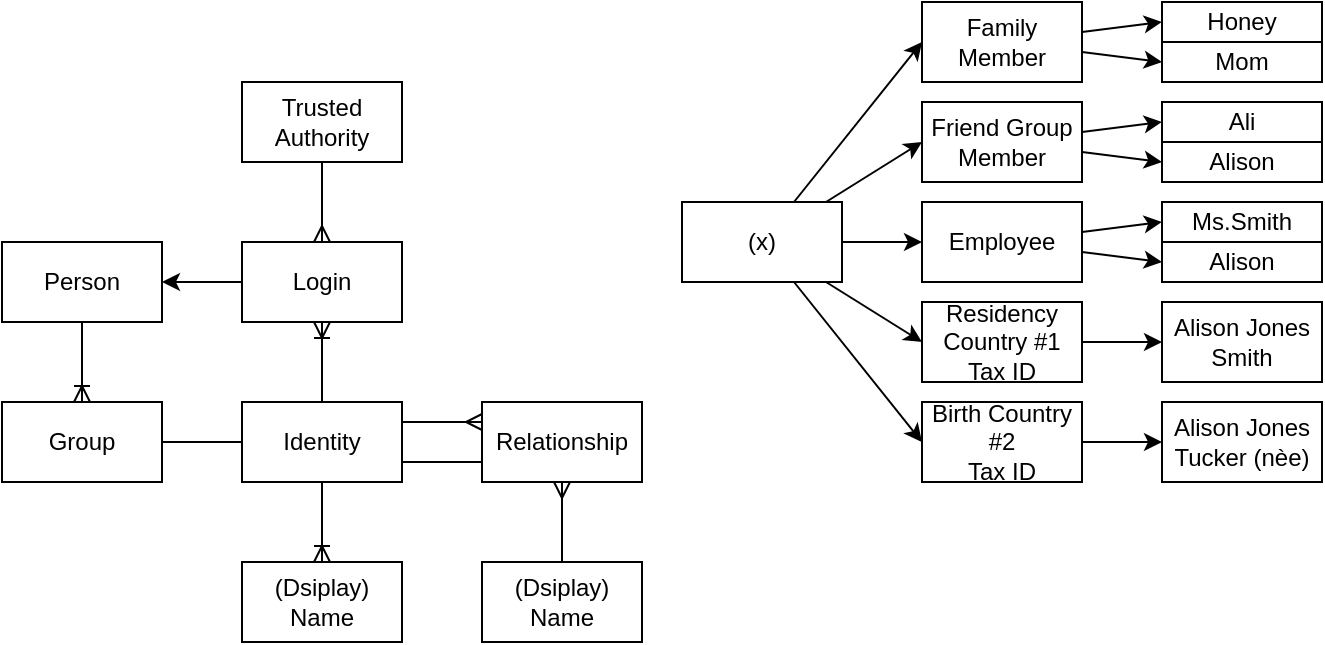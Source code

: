 <mxfile version="17.5.0" type="google"><diagram id="Hl_B_eWzDVoP7fu7mSbE" name="Person,Identy,Name"><mxGraphModel grid="1" page="1" gridSize="10" guides="1" tooltips="1" connect="1" arrows="1" fold="1" pageScale="1" pageWidth="827" pageHeight="1169" math="0" shadow="0"><root><mxCell id="0"/><mxCell id="1" parent="0"/><mxCell id="7DQxe7Q1A8mzyWEeNvP--5" style="edgeStyle=orthogonalEdgeStyle;rounded=0;orthogonalLoop=1;jettySize=auto;html=1;endArrow=ERoneToMany;endFill=0;" edge="1" parent="1" source="7DQxe7Q1A8mzyWEeNvP--1" target="7DQxe7Q1A8mzyWEeNvP--37"><mxGeometry relative="1" as="geometry"/></mxCell><mxCell id="7DQxe7Q1A8mzyWEeNvP--42" style="edgeStyle=none;rounded=0;orthogonalLoop=1;jettySize=auto;html=1;entryX=0;entryY=0.25;entryDx=0;entryDy=0;endArrow=ERmany;endFill=0;exitX=1;exitY=0.25;exitDx=0;exitDy=0;" edge="1" parent="1" source="7DQxe7Q1A8mzyWEeNvP--2" target="7DQxe7Q1A8mzyWEeNvP--34"><mxGeometry relative="1" as="geometry"/></mxCell><mxCell id="7DQxe7Q1A8mzyWEeNvP--1" value="Person" style="rounded=0;whiteSpace=wrap;html=1;" vertex="1" parent="1"><mxGeometry x="120" y="240" width="80" height="40" as="geometry"/></mxCell><mxCell id="7DQxe7Q1A8mzyWEeNvP--6" style="edgeStyle=orthogonalEdgeStyle;rounded=0;orthogonalLoop=1;jettySize=auto;html=1;entryX=0.5;entryY=0;entryDx=0;entryDy=0;endArrow=ERoneToMany;endFill=0;" edge="1" parent="1" source="7DQxe7Q1A8mzyWEeNvP--2" target="7DQxe7Q1A8mzyWEeNvP--3"><mxGeometry relative="1" as="geometry"/></mxCell><mxCell id="7DQxe7Q1A8mzyWEeNvP--7" style="edgeStyle=orthogonalEdgeStyle;rounded=0;orthogonalLoop=1;jettySize=auto;html=1;entryX=0.5;entryY=1;entryDx=0;entryDy=0;endArrow=ERoneToMany;endFill=0;" edge="1" parent="1" source="7DQxe7Q1A8mzyWEeNvP--2" target="7DQxe7Q1A8mzyWEeNvP--4"><mxGeometry relative="1" as="geometry"/></mxCell><mxCell id="7DQxe7Q1A8mzyWEeNvP--46" style="edgeStyle=none;rounded=0;orthogonalLoop=1;jettySize=auto;html=1;entryX=1;entryY=0.5;entryDx=0;entryDy=0;endArrow=none;endFill=0;exitX=0;exitY=0.5;exitDx=0;exitDy=0;" edge="1" parent="1" source="7DQxe7Q1A8mzyWEeNvP--2" target="7DQxe7Q1A8mzyWEeNvP--37"><mxGeometry relative="1" as="geometry"/></mxCell><mxCell id="7DQxe7Q1A8mzyWEeNvP--2" value="Identity" style="rounded=0;whiteSpace=wrap;html=1;" vertex="1" parent="1"><mxGeometry x="240" y="320" width="80" height="40" as="geometry"/></mxCell><mxCell id="7DQxe7Q1A8mzyWEeNvP--40" style="edgeStyle=none;rounded=0;orthogonalLoop=1;jettySize=auto;html=1;entryX=0.5;entryY=1;entryDx=0;entryDy=0;endArrow=ERmany;endFill=0;exitX=0.5;exitY=0;exitDx=0;exitDy=0;" edge="1" parent="1" source="7DQxe7Q1A8mzyWEeNvP--44" target="7DQxe7Q1A8mzyWEeNvP--34"><mxGeometry relative="1" as="geometry"/></mxCell><mxCell id="7DQxe7Q1A8mzyWEeNvP--3" value="(Dsiplay) Name" style="rounded=0;whiteSpace=wrap;html=1;" vertex="1" parent="1"><mxGeometry x="240" y="400" width="80" height="40" as="geometry"/></mxCell><mxCell id="7DQxe7Q1A8mzyWEeNvP--52" style="edgeStyle=none;rounded=0;orthogonalLoop=1;jettySize=auto;html=1;entryX=1;entryY=0.5;entryDx=0;entryDy=0;endArrow=classic;endFill=1;" edge="1" parent="1" source="7DQxe7Q1A8mzyWEeNvP--4" target="7DQxe7Q1A8mzyWEeNvP--1"><mxGeometry relative="1" as="geometry"/></mxCell><mxCell id="7DQxe7Q1A8mzyWEeNvP--4" value="Login" style="rounded=0;whiteSpace=wrap;html=1;" vertex="1" parent="1"><mxGeometry x="240" y="240" width="80" height="40" as="geometry"/></mxCell><mxCell id="7DQxe7Q1A8mzyWEeNvP--11" style="edgeStyle=orthogonalEdgeStyle;rounded=0;orthogonalLoop=1;jettySize=auto;html=1;entryX=0.5;entryY=0;entryDx=0;entryDy=0;endArrow=ERmany;endFill=0;" edge="1" parent="1" source="7DQxe7Q1A8mzyWEeNvP--8" target="7DQxe7Q1A8mzyWEeNvP--4"><mxGeometry relative="1" as="geometry"/></mxCell><mxCell id="7DQxe7Q1A8mzyWEeNvP--8" value="Trusted Authority" style="rounded=0;whiteSpace=wrap;html=1;" vertex="1" parent="1"><mxGeometry x="240" y="160" width="80" height="40" as="geometry"/></mxCell><mxCell id="7DQxe7Q1A8mzyWEeNvP--12" value="Honey" style="rounded=0;whiteSpace=wrap;html=1;" vertex="1" parent="1"><mxGeometry x="700" y="120" width="80" height="20" as="geometry"/></mxCell><mxCell id="7DQxe7Q1A8mzyWEeNvP--13" value="Mom" style="rounded=0;whiteSpace=wrap;html=1;" vertex="1" parent="1"><mxGeometry x="700" y="140" width="80" height="20" as="geometry"/></mxCell><mxCell id="7DQxe7Q1A8mzyWEeNvP--18" style="rounded=0;orthogonalLoop=1;jettySize=auto;html=1;entryX=0;entryY=0.5;entryDx=0;entryDy=0;endArrow=classic;endFill=1;" edge="1" parent="1" source="7DQxe7Q1A8mzyWEeNvP--14" target="7DQxe7Q1A8mzyWEeNvP--12"><mxGeometry relative="1" as="geometry"/></mxCell><mxCell id="7DQxe7Q1A8mzyWEeNvP--19" style="edgeStyle=none;rounded=0;orthogonalLoop=1;jettySize=auto;html=1;entryX=0;entryY=0.5;entryDx=0;entryDy=0;endArrow=classic;endFill=1;" edge="1" parent="1" source="7DQxe7Q1A8mzyWEeNvP--14" target="7DQxe7Q1A8mzyWEeNvP--13"><mxGeometry relative="1" as="geometry"/></mxCell><mxCell id="7DQxe7Q1A8mzyWEeNvP--14" value="Family Member" style="rounded=0;whiteSpace=wrap;html=1;" vertex="1" parent="1"><mxGeometry x="580" y="120" width="80" height="40" as="geometry"/></mxCell><mxCell id="7DQxe7Q1A8mzyWEeNvP--20" style="edgeStyle=none;rounded=0;orthogonalLoop=1;jettySize=auto;html=1;entryX=0;entryY=0.5;entryDx=0;entryDy=0;endArrow=classic;endFill=1;" edge="1" parent="1" source="7DQxe7Q1A8mzyWEeNvP--15" target="7DQxe7Q1A8mzyWEeNvP--16"><mxGeometry relative="1" as="geometry"/></mxCell><mxCell id="7DQxe7Q1A8mzyWEeNvP--21" style="edgeStyle=none;rounded=0;orthogonalLoop=1;jettySize=auto;html=1;entryX=0;entryY=0.5;entryDx=0;entryDy=0;endArrow=classic;endFill=1;" edge="1" parent="1" source="7DQxe7Q1A8mzyWEeNvP--15" target="7DQxe7Q1A8mzyWEeNvP--17"><mxGeometry relative="1" as="geometry"/></mxCell><mxCell id="7DQxe7Q1A8mzyWEeNvP--15" value="Employee" style="rounded=0;whiteSpace=wrap;html=1;" vertex="1" parent="1"><mxGeometry x="580" y="220" width="80" height="40" as="geometry"/></mxCell><mxCell id="7DQxe7Q1A8mzyWEeNvP--16" value="Ms.Smith" style="rounded=0;whiteSpace=wrap;html=1;" vertex="1" parent="1"><mxGeometry x="700" y="220" width="80" height="20" as="geometry"/></mxCell><mxCell id="7DQxe7Q1A8mzyWEeNvP--17" value="Alison" style="rounded=0;whiteSpace=wrap;html=1;" vertex="1" parent="1"><mxGeometry x="700" y="240" width="80" height="20" as="geometry"/></mxCell><mxCell id="7DQxe7Q1A8mzyWEeNvP--22" style="edgeStyle=none;rounded=0;orthogonalLoop=1;jettySize=auto;html=1;entryX=0;entryY=0.5;entryDx=0;entryDy=0;endArrow=classic;endFill=1;" edge="1" parent="1" source="7DQxe7Q1A8mzyWEeNvP--24" target="7DQxe7Q1A8mzyWEeNvP--25"><mxGeometry relative="1" as="geometry"/></mxCell><mxCell id="7DQxe7Q1A8mzyWEeNvP--23" style="edgeStyle=none;rounded=0;orthogonalLoop=1;jettySize=auto;html=1;entryX=0;entryY=0.5;entryDx=0;entryDy=0;endArrow=classic;endFill=1;" edge="1" parent="1" source="7DQxe7Q1A8mzyWEeNvP--24" target="7DQxe7Q1A8mzyWEeNvP--26"><mxGeometry relative="1" as="geometry"/></mxCell><mxCell id="7DQxe7Q1A8mzyWEeNvP--24" value="Friend Group Member" style="rounded=0;whiteSpace=wrap;html=1;" vertex="1" parent="1"><mxGeometry x="580" y="170" width="80" height="40" as="geometry"/></mxCell><mxCell id="7DQxe7Q1A8mzyWEeNvP--25" value="Ali" style="rounded=0;whiteSpace=wrap;html=1;" vertex="1" parent="1"><mxGeometry x="700" y="170" width="80" height="20" as="geometry"/></mxCell><mxCell id="7DQxe7Q1A8mzyWEeNvP--26" value="Alison" style="rounded=0;whiteSpace=wrap;html=1;" vertex="1" parent="1"><mxGeometry x="700" y="190" width="80" height="20" as="geometry"/></mxCell><mxCell id="7DQxe7Q1A8mzyWEeNvP--47" style="edgeStyle=none;rounded=0;orthogonalLoop=1;jettySize=auto;html=1;entryX=0;entryY=0.5;entryDx=0;entryDy=0;endArrow=classic;endFill=1;" edge="1" parent="1" source="7DQxe7Q1A8mzyWEeNvP--27" target="7DQxe7Q1A8mzyWEeNvP--15"><mxGeometry relative="1" as="geometry"/></mxCell><mxCell id="7DQxe7Q1A8mzyWEeNvP--48" style="edgeStyle=none;rounded=0;orthogonalLoop=1;jettySize=auto;html=1;entryX=0;entryY=0.5;entryDx=0;entryDy=0;endArrow=classic;endFill=1;" edge="1" parent="1" source="7DQxe7Q1A8mzyWEeNvP--27" target="7DQxe7Q1A8mzyWEeNvP--28"><mxGeometry relative="1" as="geometry"/></mxCell><mxCell id="7DQxe7Q1A8mzyWEeNvP--49" style="edgeStyle=none;rounded=0;orthogonalLoop=1;jettySize=auto;html=1;entryX=0;entryY=0.5;entryDx=0;entryDy=0;endArrow=classic;endFill=1;" edge="1" parent="1" source="7DQxe7Q1A8mzyWEeNvP--27" target="7DQxe7Q1A8mzyWEeNvP--31"><mxGeometry relative="1" as="geometry"/></mxCell><mxCell id="7DQxe7Q1A8mzyWEeNvP--50" style="edgeStyle=none;rounded=0;orthogonalLoop=1;jettySize=auto;html=1;entryX=0;entryY=0.5;entryDx=0;entryDy=0;endArrow=classic;endFill=1;" edge="1" parent="1" source="7DQxe7Q1A8mzyWEeNvP--27" target="7DQxe7Q1A8mzyWEeNvP--24"><mxGeometry relative="1" as="geometry"/></mxCell><mxCell id="7DQxe7Q1A8mzyWEeNvP--51" style="edgeStyle=none;rounded=0;orthogonalLoop=1;jettySize=auto;html=1;entryX=0;entryY=0.5;entryDx=0;entryDy=0;endArrow=classic;endFill=1;" edge="1" parent="1" source="7DQxe7Q1A8mzyWEeNvP--27" target="7DQxe7Q1A8mzyWEeNvP--14"><mxGeometry relative="1" as="geometry"/></mxCell><mxCell id="7DQxe7Q1A8mzyWEeNvP--27" value="(x)" style="rounded=0;whiteSpace=wrap;html=1;" vertex="1" parent="1"><mxGeometry x="460" y="220" width="80" height="40" as="geometry"/></mxCell><mxCell id="7DQxe7Q1A8mzyWEeNvP--30" style="edgeStyle=none;rounded=0;orthogonalLoop=1;jettySize=auto;html=1;entryX=0;entryY=0.5;entryDx=0;entryDy=0;endArrow=classic;endFill=1;" edge="1" parent="1" source="7DQxe7Q1A8mzyWEeNvP--28" target="7DQxe7Q1A8mzyWEeNvP--29"><mxGeometry relative="1" as="geometry"/></mxCell><mxCell id="7DQxe7Q1A8mzyWEeNvP--28" value="Residency Country #1 Tax ID" style="rounded=0;whiteSpace=wrap;html=1;" vertex="1" parent="1"><mxGeometry x="580" y="270" width="80" height="40" as="geometry"/></mxCell><mxCell id="7DQxe7Q1A8mzyWEeNvP--29" value="Alison Jones Smith" style="rounded=0;whiteSpace=wrap;html=1;" vertex="1" parent="1"><mxGeometry x="700" y="270" width="80" height="40" as="geometry"/></mxCell><mxCell id="7DQxe7Q1A8mzyWEeNvP--33" style="edgeStyle=none;rounded=0;orthogonalLoop=1;jettySize=auto;html=1;entryX=0;entryY=0.5;entryDx=0;entryDy=0;endArrow=classic;endFill=1;" edge="1" parent="1" source="7DQxe7Q1A8mzyWEeNvP--31" target="7DQxe7Q1A8mzyWEeNvP--32"><mxGeometry relative="1" as="geometry"/></mxCell><mxCell id="7DQxe7Q1A8mzyWEeNvP--31" value="Birth Country #2&lt;br&gt;Tax ID" style="rounded=0;whiteSpace=wrap;html=1;" vertex="1" parent="1"><mxGeometry x="580" y="320" width="80" height="40" as="geometry"/></mxCell><mxCell id="7DQxe7Q1A8mzyWEeNvP--32" value="Alison Jones&lt;br&gt;Tucker (nèe)" style="rounded=0;whiteSpace=wrap;html=1;" vertex="1" parent="1"><mxGeometry x="700" y="320" width="80" height="40" as="geometry"/></mxCell><mxCell id="7DQxe7Q1A8mzyWEeNvP--45" style="edgeStyle=none;rounded=0;orthogonalLoop=1;jettySize=auto;html=1;entryX=1;entryY=0.75;entryDx=0;entryDy=0;endArrow=none;endFill=0;exitX=0;exitY=0.75;exitDx=0;exitDy=0;" edge="1" parent="1" source="7DQxe7Q1A8mzyWEeNvP--34" target="7DQxe7Q1A8mzyWEeNvP--2"><mxGeometry relative="1" as="geometry"/></mxCell><mxCell id="7DQxe7Q1A8mzyWEeNvP--34" value="Relationship" style="rounded=0;whiteSpace=wrap;html=1;" vertex="1" parent="1"><mxGeometry x="360" y="320" width="80" height="40" as="geometry"/></mxCell><mxCell id="7DQxe7Q1A8mzyWEeNvP--37" value="Group" style="rounded=0;whiteSpace=wrap;html=1;" vertex="1" parent="1"><mxGeometry x="120" y="320" width="80" height="40" as="geometry"/></mxCell><mxCell id="7DQxe7Q1A8mzyWEeNvP--44" value="(Dsiplay) Name" style="rounded=0;whiteSpace=wrap;html=1;" vertex="1" parent="1"><mxGeometry x="360" y="400" width="80" height="40" as="geometry"/></mxCell></root></mxGraphModel></diagram></mxfile>